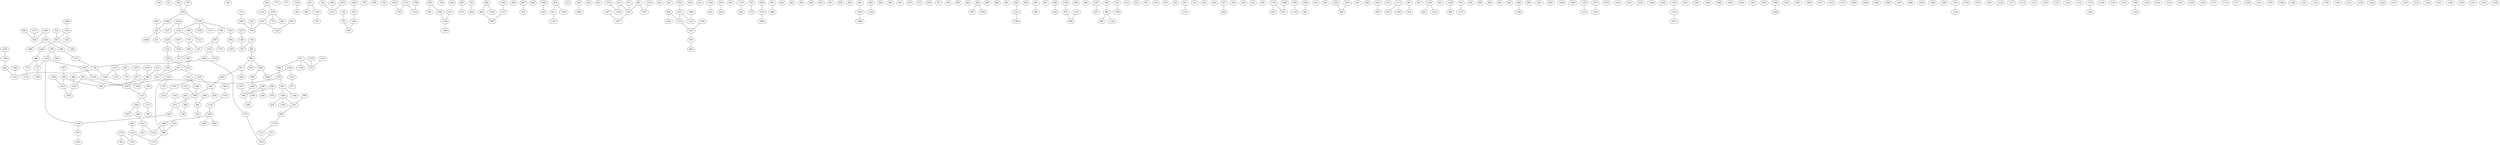 graph {
    760 []
    761 []
    762 []
    763 []
    764 []
    765 []
    766 []
    767 []
    768 []
    769 []
    770 []
    771 []
    772 []
    773 []
    774 []
    775 []
    776 []
    777 []
    778 []
    779 []
    780 []
    781 []
    782 []
    783 []
    784 []
    785 []
    786 []
    787 []
    788 []
    789 []
    790 []
    791 []
    792 []
    793 []
    794 []
    795 []
    796 []
    797 []
    798 []
    799 []
    800 []
    801 []
    802 []
    803 []
    804 []
    805 []
    806 []
    807 []
    808 []
    809 []
    810 []
    811 []
    812 []
    813 []
    814 []
    815 []
    816 []
    817 []
    818 []
    819 []
    820 []
    821 []
    822 []
    823 []
    824 []
    825 []
    826 []
    827 []
    828 []
    829 []
    830 []
    831 []
    832 []
    833 []
    834 []
    835 []
    836 []
    837 []
    838 []
    839 []
    840 []
    841 []
    842 []
    843 []
    844 []
    845 []
    846 []
    847 []
    848 []
    849 []
    850 []
    851 []
    852 []
    853 []
    854 []
    855 []
    856 []
    857 []
    858 []
    859 []
    860 []
    861 []
    862 []
    863 []
    864 []
    865 []
    866 []
    867 []
    868 []
    869 []
    870 []
    871 []
    872 []
    873 []
    874 []
    875 []
    876 []
    877 []
    878 []
    879 []
    880 []
    881 []
    882 []
    883 []
    884 []
    885 []
    886 []
    887 []
    888 []
    889 []
    890 []
    891 []
    892 []
    893 []
    894 []
    895 []
    896 []
    897 []
    898 []
    899 []
    900 []
    901 []
    902 []
    903 []
    904 []
    905 []
    906 []
    907 []
    908 []
    909 []
    910 []
    911 []
    912 []
    913 []
    914 []
    915 []
    916 []
    917 []
    918 []
    919 []
    920 []
    921 []
    922 []
    923 []
    924 []
    925 []
    926 []
    927 []
    928 []
    929 []
    930 []
    931 []
    932 []
    933 []
    934 []
    935 []
    936 []
    937 []
    938 []
    939 []
    940 []
    941 []
    942 []
    943 []
    944 []
    945 []
    946 []
    947 []
    948 []
    949 []
    950 []
    951 []
    952 []
    953 []
    954 []
    955 []
    956 []
    957 []
    958 []
    959 []
    960 []
    961 []
    962 []
    963 []
    964 []
    965 []
    966 []
    967 []
    968 []
    969 []
    970 []
    971 []
    972 []
    973 []
    974 []
    975 []
    976 []
    977 []
    978 []
    979 []
    980 []
    981 []
    982 []
    983 []
    984 []
    985 []
    986 []
    987 []
    988 []
    989 []
    990 []
    991 []
    992 []
    993 []
    994 []
    995 []
    996 []
    997 []
    998 []
    999 []
    1000 []
    1001 []
    1002 []
    1003 []
    1004 []
    1005 []
    1006 []
    1007 []
    1008 []
    1009 []
    1010 []
    1011 []
    1012 []
    1013 []
    1014 []
    1015 []
    1016 []
    1017 []
    1018 []
    1019 []
    1020 []
    1021 []
    1022 []
    1023 []
    1024 []
    1025 []
    1026 []
    1027 []
    1028 []
    1029 []
    1030 []
    1031 []
    1032 []
    1033 []
    1034 []
    1035 []
    1036 []
    1037 []
    1038 []
    1039 []
    1040 []
    1041 []
    1042 []
    1043 []
    1044 []
    1045 []
    1046 []
    1047 []
    1048 []
    1049 []
    1050 []
    1051 []
    1052 []
    1053 []
    1054 []
    1055 []
    1056 []
    1057 []
    1058 []
    1059 []
    1060 []
    1061 []
    1062 []
    1063 []
    1064 []
    1065 []
    1066 []
    1067 []
    1068 []
    1069 []
    1070 []
    1071 []
    1072 []
    1073 []
    1074 []
    1075 []
    1076 []
    1077 []
    1078 []
    1079 []
    1080 []
    1081 []
    1082 []
    1083 []
    1084 []
    1085 []
    1086 []
    1087 []
    1088 []
    1089 []
    1090 []
    1091 []
    1092 []
    1093 []
    1094 []
    1095 []
    1096 []
    1097 []
    1098 []
    1099 []
    1100 []
    1101 []
    1102 []
    1103 []
    1104 []
    1105 []
    1106 []
    1107 []
    1108 []
    1109 []
    1110 []
    1111 []
    1112 []
    1113 []
    1114 []
    1115 []
    1116 []
    1117 []
    1118 []
    1119 []
    1120 []
    1121 []
    1122 []
    1123 []
    1124 []
    1125 []
    1126 []
    1127 []
    1128 []
    1129 []
    1130 []
    1131 []
    1132 []
    1133 []
    1134 []
    1135 []
    1136 []
    1137 []
    1138 []
    1139 []
    1140 []
    1141 []
    1142 []
    1143 []
    1144 []
    1145 []
    1146 []
    1147 []
    1148 []
    1149 []
    1150 []
    1151 []
    1152 []
    1153 []
    1154 []
    1155 []
    1156 []
    1157 []
    1158 []
    1159 []
    1160 []
    1161 []
    1162 []
    1163 []
    1164 []
    1165 []
    1166 []
    1167 []
    1168 []
    1169 []
    1170 []
    1171 []
    1172 []
    1173 []
    1174 []
    1175 []
    1176 []
    1177 []
    1178 []
    1179 []
    1180 []
    1181 []
    1182 []
    1183 []
    1184 []
    1185 []
    1186 []
    1187 []
    1188 []
    1189 []
    1190 []
    1191 []
    1192 []
    1193 []
    1194 []
    1195 []
    1196 []
    1197 []
    1198 []
    1199 []
    1200 []
    1201 []
    1202 []
    1203 []
    1204 []
    1205 []
    1206 []
    1207 []
    1208 []
    1209 []
    1210 []
    1211 []
    1212 []
    1213 []
    1214 []
    1215 []
    1216 []
    1217 []
    1218 []
    1219 []
    1220 []
    1221 []
    1222 []
    1223 []
    1224 []
    1225 []
    1226 []
    1227 []
    1228 []
    1229 []
    1230 []
    1231 []
    1232 []
    1233 []
    1234 []
    1235 []
    1236 []
    1237 []
    1238 []
    1239 []
    1240 []
    1241 []
    1242 []
    1243 []
    1244 []
    1245 []
    1246 []
    1247 []
    1248 []
    1249 []
    1250 []
    1251 []
    1252 []
    1253 []
    1254 []
    1255 []
    1256 []
    1257 []
    1258 []
    1259 []
    1238 -- 968
    1042 -- 1146
    1134 -- 1097
    903 -- 1124
    833 -- 813
    846 -- 974
    964 -- 984
    1142 -- 1251
    938 -- 1065
    874 -- 1236
    849 -- 1015
    773 -- 1169
    862 -- 1026
    1049 -- 1163
    1101 -- 1224
    1040 -- 852
    1235 -- 1230
    942 -- 1193
    1194 -- 1143
    1061 -- 1193
    811 -- 1147
    895 -- 969
    1221 -- 956
    998 -- 1221
    778 -- 854
    960 -- 1092
    890 -- 879
    975 -- 899
    803 -- 873
    1111 -- 1000
    940 -- 884
    1068 -- 953
    1059 -- 1221
    1239 -- 1070
    1206 -- 1104
    1246 -- 1012
    1203 -- 1031
    890 -- 788
    1025 -- 1013
    1141 -- 1198
    922 -- 779
    1179 -- 762
    837 -- 875
    1198 -- 986
    774 -- 1174
    988 -- 981
    1212 -- 1137
    1242 -- 1157
    784 -- 997
    979 -- 826
    1207 -- 788
    1028 -- 865
    940 -- 871
    874 -- 811
    1075 -- 1104
    1048 -- 794
    763 -- 880
    1116 -- 817
    1114 -- 935
    1134 -- 773
    847 -- 1148
    984 -- 908
    1091 -- 813
    1004 -- 855
    1059 -- 856
    911 -- 846
    903 -- 1039
    1256 -- 1183
    815 -- 813
    927 -- 944
    1183 -- 1233
    911 -- 1154
    1111 -- 1131
    1231 -- 986
    1135 -- 899
    925 -- 1059
    772 -- 1082
    822 -- 1027
    1157 -- 805
    1210 -- 1175
    818 -- 1064
    1039 -- 795
    1114 -- 953
    1112 -- 1186
    1011 -- 937
    1100 -- 1184
    997 -- 1255
    1119 -- 1080
    1076 -- 973
    1032 -- 814
    830 -- 1123
    1251 -- 949
    794 -- 1193
    957 -- 881
    1106 -- 975
    1206 -- 1222
    1210 -- 1159
    1113 -- 1014
    1222 -- 1032
    1148 -- 808
    1257 -- 986
    967 -- 954
    1028 -- 1060
    990 -- 1173
    1037 -- 914
    794 -- 1208
    1059 -- 1034
    925 -- 1164
    1007 -- 894
    1120 -- 1028
    1070 -- 1111
    991 -- 1015
    1018 -- 1107
    1240 -- 1225
    981 -- 905
    1066 -- 1058
    1205 -- 999
    1251 -- 786
    1140 -- 781
    957 -- 1140
    770 -- 922
    972 -- 1014
    808 -- 774
    884 -- 1036
    1182 -- 832
    839 -- 834
    997 -- 1176
    911 -- 973
    882 -- 1011
    1017 -- 1243
    949 -- 1219
    1130 -- 1113
    1100 -- 1122
    863 -- 1158
    783 -- 791
    1179 -- 1159
    933 -- 914
    871 -- 1002
    1215 -- 1189
    904 -- 1040
    1185 -- 1203
    771 -- 1070
    767 -- 904
    1217 -- 894
    841 -- 771
    801 -- 1229
    815 -- 869
    931 -- 804
    1244 -- 992
    838 -- 1119
    766 -- 904
    994 -- 1211
    1015 -- 1045
    1039 -- 860
    915 -- 1146
    1013 -- 1123
    852 -- 1098
    807 -- 955
    1133 -- 1245
    1108 -- 788
    1197 -- 1120
    1144 -- 1036
    940 -- 970
    868 -- 1128
    1060 -- 880
    1115 -- 1003
    904 -- 1100
    902 -- 847
    868 -- 848
    1163 -- 847
    1204 -- 776
    1077 -- 1070
    1028 -- 1081
    896 -- 786
    892 -- 1112
    986 -- 981
    858 -- 1213
    800 -- 894
    1257 -- 819
    910 -- 1149
    960 -- 887
    778 -- 787
    1037 -- 1229
    993 -- 1057
    871 -- 909
    1103 -- 1016
    1078 -- 946
    769 -- 1111
    1223 -- 950
    984 -- 1160
    1219 -- 797
    1225 -- 979
    768 -- 929
    1205 -- 1089
    1254 -- 1122
    1011 -- 1252
    1122 -- 1206
    1032 -- 1091
    1144 -- 1116
    913 -- 1230
    1052 -- 946
    1246 -- 962
    1212 -- 1208
    869 -- 1038
    1255 -- 1048
    1010 -- 1173
    966 -- 814
    974 -- 1070
    921 -- 1150
    791 -- 992
    1134 -- 1219
    1254 -- 1237
    869 -- 765
    848 -- 805
    1100 -- 1151
    1099 -- 810
    1168 -- 942
    852 -- 827
    1153 -- 1216
    1008 -- 1162
    1122 -- 1211
    1048 -- 972
    1115 -- 952
    1060 -- 1252
    858 -- 765
    1204 -- 880
    987 -- 858
    1104 -- 779
    1007 -- 1205
    1039 -- 1037
    855 -- 1244
    824 -- 896
    1249 -- 780
    1097 -- 1239
    797 -- 1053
    989 -- 1095
    1020 -- 793
    1213 -- 1045
    939 -- 1199
    776 -- 1233
    1000 -- 882
    1100 -- 816
    913 -- 822
    880 -- 1175
    1167 -- 1027
    958 -- 1042
    799 -- 1216
    976 -- 1170
    1079 -- 1077
    830 -- 1030
    956 -- 1130
    898 -- 936
    1178 -- 836
    1074 -- 869
    851 -- 1210
    999 -- 1155
    884 -- 959
    1026 -- 1088
    1153 -- 793
    816 -- 993
    1189 -- 787
    909 -- 1257
    958 -- 796
    1123 -- 1225
    1125 -- 973
    974 -- 925
    768 -- 1134
    1196 -- 1213
    878 -- 788
    1131 -- 790
    847 -- 1200
    1146 -- 1209
    1062 -- 1197
    991 -- 1070
    1256 -- 1257
    1000 -- 1055
    1247 -- 907
    971 -- 822
    1013 -- 1162
    959 -- 1108
    782 -- 1173
    1056 -- 941
    770 -- 995
    854 -- 940
    986 -- 1251
    1255 -- 1033
    788 -- 1065
    1163 -- 1202
    833 -- 1256
    997 -- 922
    878 -- 828
    845 -- 852
    1082 -- 914
    965 -- 822
    901 -- 840
    808 -- 773
    1035 -- 1168
    1155 -- 794
    965 -- 1107
    977 -- 1014
}
